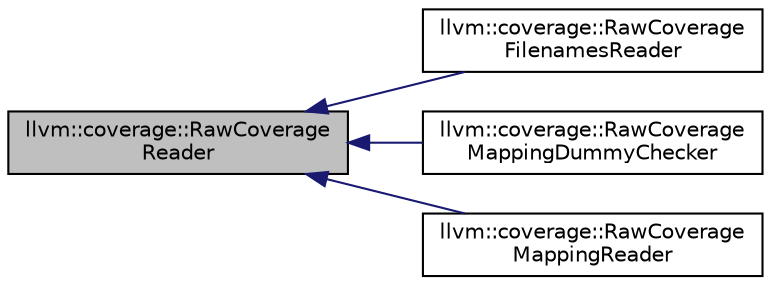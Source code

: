 digraph "llvm::coverage::RawCoverageReader"
{
 // LATEX_PDF_SIZE
  bgcolor="transparent";
  edge [fontname="Helvetica",fontsize="10",labelfontname="Helvetica",labelfontsize="10"];
  node [fontname="Helvetica",fontsize="10",shape=record];
  rankdir="LR";
  Node1 [label="llvm::coverage::RawCoverage\lReader",height=0.2,width=0.4,color="black", fillcolor="grey75", style="filled", fontcolor="black",tooltip="Base class for the raw coverage mapping and filenames data readers."];
  Node1 -> Node2 [dir="back",color="midnightblue",fontsize="10",style="solid",fontname="Helvetica"];
  Node2 [label="llvm::coverage::RawCoverage\lFilenamesReader",height=0.2,width=0.4,color="black",URL="$classllvm_1_1coverage_1_1RawCoverageFilenamesReader.html",tooltip="Reader for the raw coverage filenames."];
  Node1 -> Node3 [dir="back",color="midnightblue",fontsize="10",style="solid",fontname="Helvetica"];
  Node3 [label="llvm::coverage::RawCoverage\lMappingDummyChecker",height=0.2,width=0.4,color="black",URL="$classllvm_1_1coverage_1_1RawCoverageMappingDummyChecker.html",tooltip="Checks if the given coverage mapping data is exported for an unused function."];
  Node1 -> Node4 [dir="back",color="midnightblue",fontsize="10",style="solid",fontname="Helvetica"];
  Node4 [label="llvm::coverage::RawCoverage\lMappingReader",height=0.2,width=0.4,color="black",URL="$classllvm_1_1coverage_1_1RawCoverageMappingReader.html",tooltip="Reader for the raw coverage mapping data."];
}
